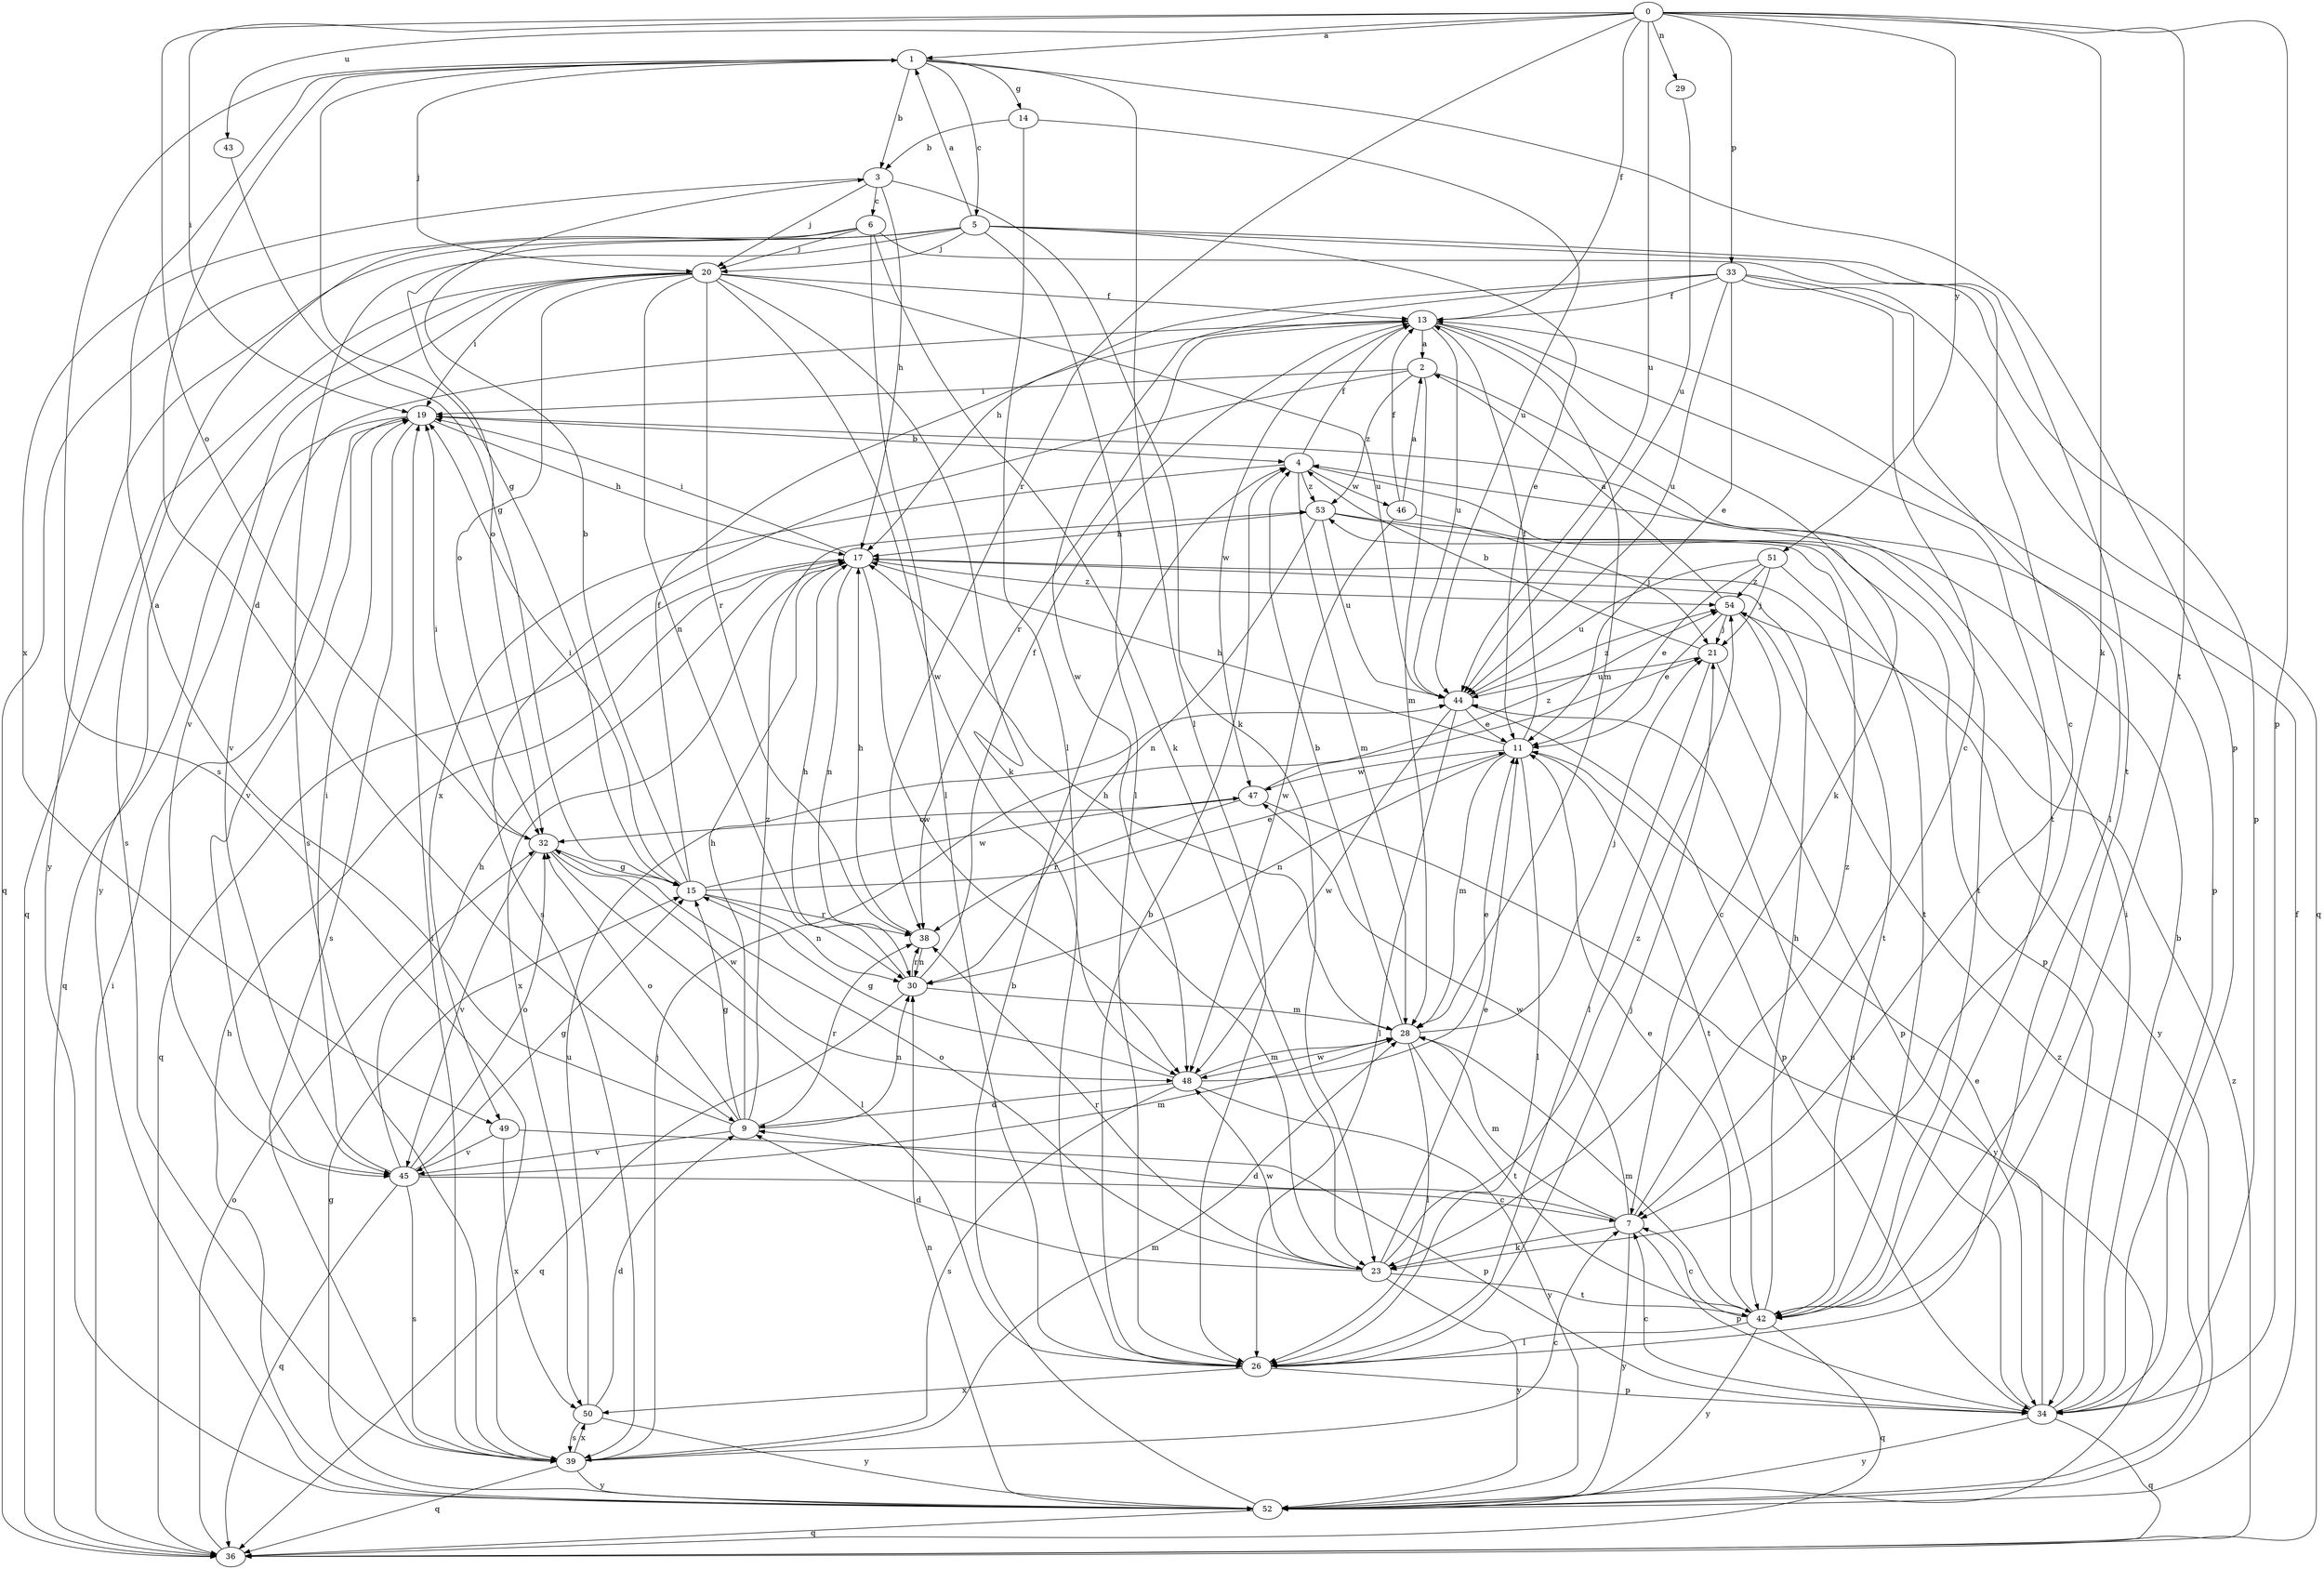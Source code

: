 strict digraph  {
0;
1;
2;
3;
4;
5;
6;
7;
9;
11;
13;
14;
15;
17;
19;
20;
21;
23;
26;
28;
29;
30;
32;
33;
34;
36;
38;
39;
42;
43;
44;
45;
46;
47;
48;
49;
50;
51;
52;
53;
54;
0 -> 1  [label=a];
0 -> 13  [label=f];
0 -> 19  [label=i];
0 -> 23  [label=k];
0 -> 29  [label=n];
0 -> 32  [label=o];
0 -> 33  [label=p];
0 -> 34  [label=p];
0 -> 38  [label=r];
0 -> 42  [label=t];
0 -> 43  [label=u];
0 -> 44  [label=u];
0 -> 51  [label=y];
1 -> 3  [label=b];
1 -> 5  [label=c];
1 -> 9  [label=d];
1 -> 14  [label=g];
1 -> 15  [label=g];
1 -> 20  [label=j];
1 -> 26  [label=l];
1 -> 34  [label=p];
1 -> 39  [label=s];
2 -> 19  [label=i];
2 -> 28  [label=m];
2 -> 34  [label=p];
2 -> 39  [label=s];
2 -> 53  [label=z];
3 -> 6  [label=c];
3 -> 17  [label=h];
3 -> 20  [label=j];
3 -> 23  [label=k];
3 -> 49  [label=x];
4 -> 13  [label=f];
4 -> 28  [label=m];
4 -> 42  [label=t];
4 -> 46  [label=w];
4 -> 49  [label=x];
4 -> 53  [label=z];
5 -> 1  [label=a];
5 -> 7  [label=c];
5 -> 11  [label=e];
5 -> 20  [label=j];
5 -> 26  [label=l];
5 -> 36  [label=q];
5 -> 39  [label=s];
5 -> 42  [label=t];
5 -> 52  [label=y];
6 -> 20  [label=j];
6 -> 23  [label=k];
6 -> 26  [label=l];
6 -> 32  [label=o];
6 -> 34  [label=p];
6 -> 39  [label=s];
7 -> 9  [label=d];
7 -> 23  [label=k];
7 -> 28  [label=m];
7 -> 34  [label=p];
7 -> 47  [label=w];
7 -> 52  [label=y];
7 -> 53  [label=z];
9 -> 1  [label=a];
9 -> 15  [label=g];
9 -> 17  [label=h];
9 -> 30  [label=n];
9 -> 32  [label=o];
9 -> 38  [label=r];
9 -> 45  [label=v];
9 -> 53  [label=z];
11 -> 13  [label=f];
11 -> 17  [label=h];
11 -> 26  [label=l];
11 -> 28  [label=m];
11 -> 30  [label=n];
11 -> 42  [label=t];
11 -> 47  [label=w];
13 -> 2  [label=a];
13 -> 23  [label=k];
13 -> 28  [label=m];
13 -> 38  [label=r];
13 -> 42  [label=t];
13 -> 44  [label=u];
13 -> 45  [label=v];
13 -> 47  [label=w];
14 -> 3  [label=b];
14 -> 26  [label=l];
14 -> 44  [label=u];
15 -> 3  [label=b];
15 -> 11  [label=e];
15 -> 13  [label=f];
15 -> 19  [label=i];
15 -> 30  [label=n];
15 -> 38  [label=r];
15 -> 47  [label=w];
17 -> 19  [label=i];
17 -> 30  [label=n];
17 -> 36  [label=q];
17 -> 42  [label=t];
17 -> 48  [label=w];
17 -> 50  [label=x];
17 -> 54  [label=z];
19 -> 4  [label=b];
19 -> 17  [label=h];
19 -> 36  [label=q];
19 -> 39  [label=s];
19 -> 45  [label=v];
20 -> 13  [label=f];
20 -> 19  [label=i];
20 -> 23  [label=k];
20 -> 30  [label=n];
20 -> 32  [label=o];
20 -> 36  [label=q];
20 -> 38  [label=r];
20 -> 44  [label=u];
20 -> 45  [label=v];
20 -> 48  [label=w];
20 -> 52  [label=y];
21 -> 4  [label=b];
21 -> 26  [label=l];
21 -> 34  [label=p];
21 -> 44  [label=u];
23 -> 9  [label=d];
23 -> 11  [label=e];
23 -> 32  [label=o];
23 -> 38  [label=r];
23 -> 42  [label=t];
23 -> 48  [label=w];
23 -> 52  [label=y];
23 -> 54  [label=z];
26 -> 4  [label=b];
26 -> 21  [label=j];
26 -> 34  [label=p];
26 -> 50  [label=x];
28 -> 4  [label=b];
28 -> 17  [label=h];
28 -> 21  [label=j];
28 -> 26  [label=l];
28 -> 42  [label=t];
28 -> 48  [label=w];
29 -> 44  [label=u];
30 -> 13  [label=f];
30 -> 17  [label=h];
30 -> 28  [label=m];
30 -> 36  [label=q];
30 -> 38  [label=r];
32 -> 15  [label=g];
32 -> 19  [label=i];
32 -> 26  [label=l];
32 -> 45  [label=v];
32 -> 48  [label=w];
33 -> 7  [label=c];
33 -> 11  [label=e];
33 -> 13  [label=f];
33 -> 17  [label=h];
33 -> 26  [label=l];
33 -> 36  [label=q];
33 -> 44  [label=u];
33 -> 48  [label=w];
34 -> 4  [label=b];
34 -> 7  [label=c];
34 -> 11  [label=e];
34 -> 19  [label=i];
34 -> 36  [label=q];
34 -> 44  [label=u];
34 -> 52  [label=y];
36 -> 19  [label=i];
36 -> 32  [label=o];
36 -> 54  [label=z];
38 -> 17  [label=h];
38 -> 30  [label=n];
39 -> 7  [label=c];
39 -> 19  [label=i];
39 -> 21  [label=j];
39 -> 28  [label=m];
39 -> 36  [label=q];
39 -> 50  [label=x];
39 -> 52  [label=y];
42 -> 7  [label=c];
42 -> 11  [label=e];
42 -> 17  [label=h];
42 -> 26  [label=l];
42 -> 28  [label=m];
42 -> 36  [label=q];
42 -> 52  [label=y];
43 -> 15  [label=g];
44 -> 11  [label=e];
44 -> 26  [label=l];
44 -> 34  [label=p];
44 -> 48  [label=w];
44 -> 54  [label=z];
45 -> 7  [label=c];
45 -> 15  [label=g];
45 -> 17  [label=h];
45 -> 19  [label=i];
45 -> 28  [label=m];
45 -> 32  [label=o];
45 -> 36  [label=q];
45 -> 39  [label=s];
46 -> 2  [label=a];
46 -> 13  [label=f];
46 -> 21  [label=j];
46 -> 48  [label=w];
47 -> 32  [label=o];
47 -> 38  [label=r];
47 -> 52  [label=y];
47 -> 54  [label=z];
48 -> 9  [label=d];
48 -> 11  [label=e];
48 -> 15  [label=g];
48 -> 28  [label=m];
48 -> 39  [label=s];
48 -> 52  [label=y];
49 -> 34  [label=p];
49 -> 45  [label=v];
49 -> 50  [label=x];
50 -> 9  [label=d];
50 -> 39  [label=s];
50 -> 44  [label=u];
50 -> 52  [label=y];
51 -> 11  [label=e];
51 -> 21  [label=j];
51 -> 44  [label=u];
51 -> 52  [label=y];
51 -> 54  [label=z];
52 -> 4  [label=b];
52 -> 13  [label=f];
52 -> 15  [label=g];
52 -> 17  [label=h];
52 -> 30  [label=n];
52 -> 36  [label=q];
52 -> 54  [label=z];
53 -> 17  [label=h];
53 -> 30  [label=n];
53 -> 34  [label=p];
53 -> 42  [label=t];
53 -> 44  [label=u];
54 -> 2  [label=a];
54 -> 7  [label=c];
54 -> 11  [label=e];
54 -> 21  [label=j];
}
